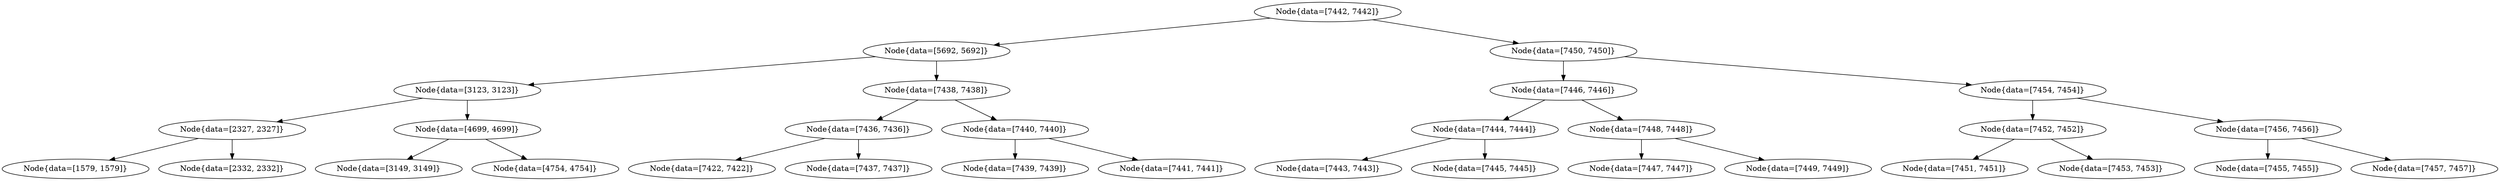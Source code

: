 digraph G{
2069494558 [label="Node{data=[7442, 7442]}"]
2069494558 -> 899448120
899448120 [label="Node{data=[5692, 5692]}"]
899448120 -> 1652209189
1652209189 [label="Node{data=[3123, 3123]}"]
1652209189 -> 690447198
690447198 [label="Node{data=[2327, 2327]}"]
690447198 -> 487783535
487783535 [label="Node{data=[1579, 1579]}"]
690447198 -> 1269905224
1269905224 [label="Node{data=[2332, 2332]}"]
1652209189 -> 2093841285
2093841285 [label="Node{data=[4699, 4699]}"]
2093841285 -> 1851972305
1851972305 [label="Node{data=[3149, 3149]}"]
2093841285 -> 1679405814
1679405814 [label="Node{data=[4754, 4754]}"]
899448120 -> 642826826
642826826 [label="Node{data=[7438, 7438]}"]
642826826 -> 827753558
827753558 [label="Node{data=[7436, 7436]}"]
827753558 -> 1226466559
1226466559 [label="Node{data=[7422, 7422]}"]
827753558 -> 1614672168
1614672168 [label="Node{data=[7437, 7437]}"]
642826826 -> 1088368119
1088368119 [label="Node{data=[7440, 7440]}"]
1088368119 -> 1160672654
1160672654 [label="Node{data=[7439, 7439]}"]
1088368119 -> 1594481736
1594481736 [label="Node{data=[7441, 7441]}"]
2069494558 -> 1345507888
1345507888 [label="Node{data=[7450, 7450]}"]
1345507888 -> 1773923668
1773923668 [label="Node{data=[7446, 7446]}"]
1773923668 -> 1594849256
1594849256 [label="Node{data=[7444, 7444]}"]
1594849256 -> 1324686301
1324686301 [label="Node{data=[7443, 7443]}"]
1594849256 -> 135328609
135328609 [label="Node{data=[7445, 7445]}"]
1773923668 -> 1056407162
1056407162 [label="Node{data=[7448, 7448]}"]
1056407162 -> 451145339
451145339 [label="Node{data=[7447, 7447]}"]
1056407162 -> 2091791625
2091791625 [label="Node{data=[7449, 7449]}"]
1345507888 -> 1932151302
1932151302 [label="Node{data=[7454, 7454]}"]
1932151302 -> 1982590647
1982590647 [label="Node{data=[7452, 7452]}"]
1982590647 -> 1941849663
1941849663 [label="Node{data=[7451, 7451]}"]
1982590647 -> 2125804348
2125804348 [label="Node{data=[7453, 7453]}"]
1932151302 -> 1609448598
1609448598 [label="Node{data=[7456, 7456]}"]
1609448598 -> 1989754762
1989754762 [label="Node{data=[7455, 7455]}"]
1609448598 -> 2006384856
2006384856 [label="Node{data=[7457, 7457]}"]
}